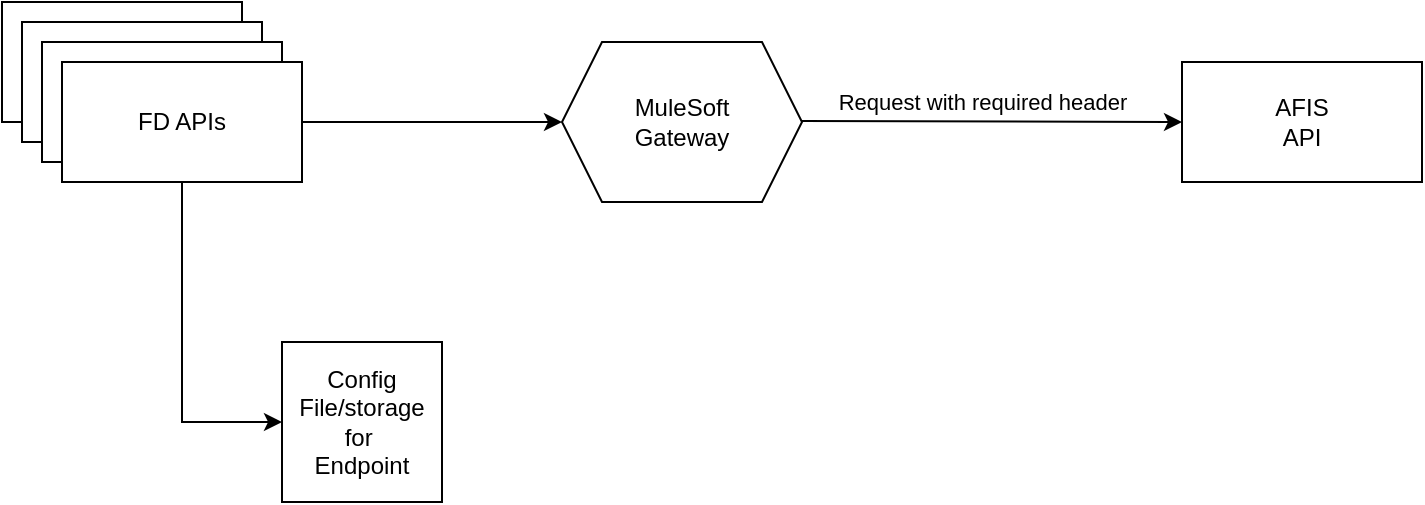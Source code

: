 <mxfile version="14.4.8" type="github">
  <diagram id="C5RBs43oDa-KdzZeNtuy" name="Page-1">
    <mxGraphModel dx="1186" dy="764" grid="1" gridSize="10" guides="1" tooltips="1" connect="1" arrows="1" fold="1" page="1" pageScale="1" pageWidth="827" pageHeight="1169" math="0" shadow="0">
      <root>
        <mxCell id="WIyWlLk6GJQsqaUBKTNV-0" />
        <mxCell id="WIyWlLk6GJQsqaUBKTNV-1" parent="WIyWlLk6GJQsqaUBKTNV-0" />
        <mxCell id="TxoLkDHuSiiLzDiFCCxA-1" value="AFIS&lt;br&gt;API" style="rounded=0;whiteSpace=wrap;html=1;" vertex="1" parent="WIyWlLk6GJQsqaUBKTNV-1">
          <mxGeometry x="620" y="110" width="120" height="60" as="geometry" />
        </mxCell>
        <mxCell id="TxoLkDHuSiiLzDiFCCxA-3" value="" style="endArrow=classic;html=1;entryX=0;entryY=0.5;entryDx=0;entryDy=0;exitX=1;exitY=0.5;exitDx=0;exitDy=0;" edge="1" parent="WIyWlLk6GJQsqaUBKTNV-1" source="TxoLkDHuSiiLzDiFCCxA-12">
          <mxGeometry width="50" height="50" relative="1" as="geometry">
            <mxPoint x="230" y="140" as="sourcePoint" />
            <mxPoint x="310" y="140" as="targetPoint" />
          </mxGeometry>
        </mxCell>
        <mxCell id="TxoLkDHuSiiLzDiFCCxA-4" value="" style="endArrow=classic;html=1;exitX=1;exitY=0.5;exitDx=0;exitDy=0;entryX=0;entryY=0.5;entryDx=0;entryDy=0;" edge="1" parent="WIyWlLk6GJQsqaUBKTNV-1" target="TxoLkDHuSiiLzDiFCCxA-1">
          <mxGeometry width="50" height="50" relative="1" as="geometry">
            <mxPoint x="430" y="139.5" as="sourcePoint" />
            <mxPoint x="590" y="139.5" as="targetPoint" />
          </mxGeometry>
        </mxCell>
        <mxCell id="TxoLkDHuSiiLzDiFCCxA-9" value="Request with required header" style="edgeLabel;html=1;align=center;verticalAlign=middle;resizable=0;points=[];" vertex="1" connectable="0" parent="TxoLkDHuSiiLzDiFCCxA-4">
          <mxGeometry x="-0.874" y="1" relative="1" as="geometry">
            <mxPoint x="78" y="-8.53" as="offset" />
          </mxGeometry>
        </mxCell>
        <mxCell id="TxoLkDHuSiiLzDiFCCxA-5" value="MuleSoft&lt;br&gt;Gateway" style="shape=hexagon;perimeter=hexagonPerimeter2;whiteSpace=wrap;html=1;fixedSize=1;" vertex="1" parent="WIyWlLk6GJQsqaUBKTNV-1">
          <mxGeometry x="310" y="100" width="120" height="80" as="geometry" />
        </mxCell>
        <mxCell id="TxoLkDHuSiiLzDiFCCxA-7" style="edgeStyle=orthogonalEdgeStyle;rounded=0;orthogonalLoop=1;jettySize=auto;html=1;entryX=0;entryY=0.5;entryDx=0;entryDy=0;exitX=0.5;exitY=1;exitDx=0;exitDy=0;" edge="1" parent="WIyWlLk6GJQsqaUBKTNV-1" source="TxoLkDHuSiiLzDiFCCxA-12" target="TxoLkDHuSiiLzDiFCCxA-6">
          <mxGeometry relative="1" as="geometry">
            <mxPoint x="90" y="170" as="sourcePoint" />
          </mxGeometry>
        </mxCell>
        <mxCell id="TxoLkDHuSiiLzDiFCCxA-6" value="Config&lt;br&gt;File/storage&lt;br&gt;for&amp;nbsp;&lt;br&gt;Endpoint" style="whiteSpace=wrap;html=1;aspect=fixed;" vertex="1" parent="WIyWlLk6GJQsqaUBKTNV-1">
          <mxGeometry x="170" y="250" width="80" height="80" as="geometry" />
        </mxCell>
        <mxCell id="TxoLkDHuSiiLzDiFCCxA-14" value="" style="group" vertex="1" connectable="0" parent="WIyWlLk6GJQsqaUBKTNV-1">
          <mxGeometry x="30" y="80" width="150" height="90" as="geometry" />
        </mxCell>
        <mxCell id="TxoLkDHuSiiLzDiFCCxA-0" value="FD API" style="rounded=0;whiteSpace=wrap;html=1;" vertex="1" parent="TxoLkDHuSiiLzDiFCCxA-14">
          <mxGeometry width="120" height="60" as="geometry" />
        </mxCell>
        <mxCell id="TxoLkDHuSiiLzDiFCCxA-10" value="FD API" style="rounded=0;whiteSpace=wrap;html=1;" vertex="1" parent="TxoLkDHuSiiLzDiFCCxA-14">
          <mxGeometry x="10" y="10" width="120" height="60" as="geometry" />
        </mxCell>
        <mxCell id="TxoLkDHuSiiLzDiFCCxA-11" value="FD API" style="rounded=0;whiteSpace=wrap;html=1;" vertex="1" parent="TxoLkDHuSiiLzDiFCCxA-14">
          <mxGeometry x="20" y="20" width="120" height="60" as="geometry" />
        </mxCell>
        <mxCell id="TxoLkDHuSiiLzDiFCCxA-12" value="FD APIs" style="rounded=0;whiteSpace=wrap;html=1;" vertex="1" parent="TxoLkDHuSiiLzDiFCCxA-14">
          <mxGeometry x="30" y="30" width="120" height="60" as="geometry" />
        </mxCell>
      </root>
    </mxGraphModel>
  </diagram>
</mxfile>
